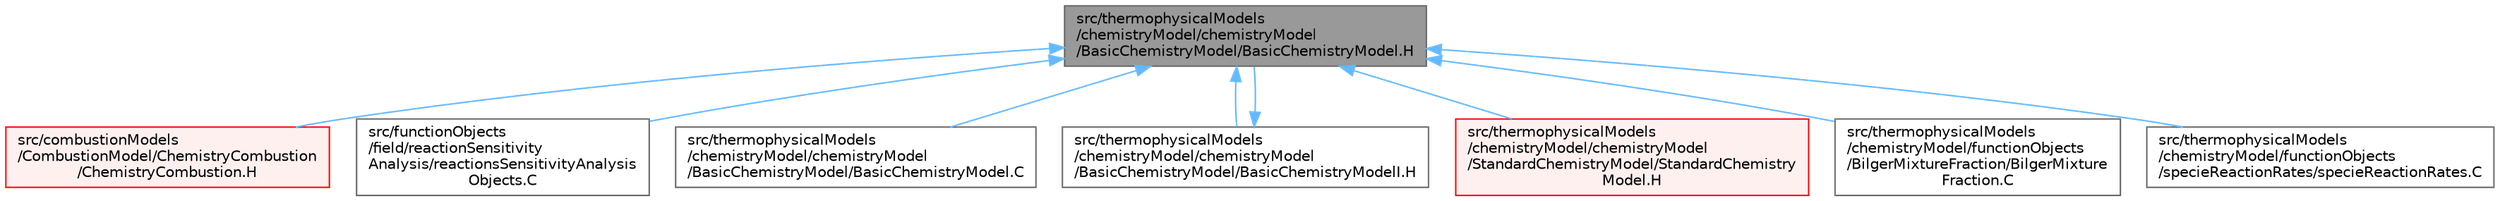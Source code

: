 digraph "src/thermophysicalModels/chemistryModel/chemistryModel/BasicChemistryModel/BasicChemistryModel.H"
{
 // LATEX_PDF_SIZE
  bgcolor="transparent";
  edge [fontname=Helvetica,fontsize=10,labelfontname=Helvetica,labelfontsize=10];
  node [fontname=Helvetica,fontsize=10,shape=box,height=0.2,width=0.4];
  Node1 [id="Node000001",label="src/thermophysicalModels\l/chemistryModel/chemistryModel\l/BasicChemistryModel/BasicChemistryModel.H",height=0.2,width=0.4,color="gray40", fillcolor="grey60", style="filled", fontcolor="black",tooltip=" "];
  Node1 -> Node2 [id="edge1_Node000001_Node000002",dir="back",color="steelblue1",style="solid",tooltip=" "];
  Node2 [id="Node000002",label="src/combustionModels\l/CombustionModel/ChemistryCombustion\l/ChemistryCombustion.H",height=0.2,width=0.4,color="red", fillcolor="#FFF0F0", style="filled",URL="$ChemistryCombustion_8H.html",tooltip=" "];
  Node1 -> Node16 [id="edge2_Node000001_Node000016",dir="back",color="steelblue1",style="solid",tooltip=" "];
  Node16 [id="Node000016",label="src/functionObjects\l/field/reactionSensitivity\lAnalysis/reactionsSensitivityAnalysis\lObjects.C",height=0.2,width=0.4,color="grey40", fillcolor="white", style="filled",URL="$reactionsSensitivityAnalysisObjects_8C.html",tooltip=" "];
  Node1 -> Node17 [id="edge3_Node000001_Node000017",dir="back",color="steelblue1",style="solid",tooltip=" "];
  Node17 [id="Node000017",label="src/thermophysicalModels\l/chemistryModel/chemistryModel\l/BasicChemistryModel/BasicChemistryModel.C",height=0.2,width=0.4,color="grey40", fillcolor="white", style="filled",URL="$BasicChemistryModel_8C.html",tooltip=" "];
  Node1 -> Node18 [id="edge4_Node000001_Node000018",dir="back",color="steelblue1",style="solid",tooltip=" "];
  Node18 [id="Node000018",label="src/thermophysicalModels\l/chemistryModel/chemistryModel\l/BasicChemistryModel/BasicChemistryModelI.H",height=0.2,width=0.4,color="grey40", fillcolor="white", style="filled",URL="$BasicChemistryModelI_8H.html",tooltip=" "];
  Node18 -> Node1 [id="edge5_Node000018_Node000001",dir="back",color="steelblue1",style="solid",tooltip=" "];
  Node1 -> Node19 [id="edge6_Node000001_Node000019",dir="back",color="steelblue1",style="solid",tooltip=" "];
  Node19 [id="Node000019",label="src/thermophysicalModels\l/chemistryModel/chemistryModel\l/StandardChemistryModel/StandardChemistry\lModel.H",height=0.2,width=0.4,color="red", fillcolor="#FFF0F0", style="filled",URL="$StandardChemistryModel_8H.html",tooltip=" "];
  Node1 -> Node28 [id="edge7_Node000001_Node000028",dir="back",color="steelblue1",style="solid",tooltip=" "];
  Node28 [id="Node000028",label="src/thermophysicalModels\l/chemistryModel/functionObjects\l/BilgerMixtureFraction/BilgerMixture\lFraction.C",height=0.2,width=0.4,color="grey40", fillcolor="white", style="filled",URL="$BilgerMixtureFraction_8C.html",tooltip=" "];
  Node1 -> Node29 [id="edge8_Node000001_Node000029",dir="back",color="steelblue1",style="solid",tooltip=" "];
  Node29 [id="Node000029",label="src/thermophysicalModels\l/chemistryModel/functionObjects\l/specieReactionRates/specieReactionRates.C",height=0.2,width=0.4,color="grey40", fillcolor="white", style="filled",URL="$specieReactionRates_8C.html",tooltip=" "];
}
